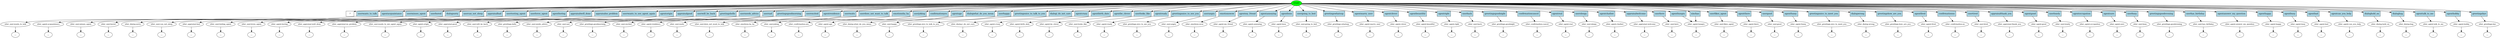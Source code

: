 digraph  {
0 [label=START, fillcolor=green, style=filled, fontsize=12, class="start active"];
1 [label="utter_user.wants_to_talk", fontsize=12, class=""];
"-3" [label="...", class=ellipsis];
2 [label="utter_agent.acquaintance", fontsize=12, class=""];
"-4" [label="...", class=ellipsis];
3 [label="utter_user.misses_agent", fontsize=12, class=""];
"-5" [label="...", class=ellipsis];
4 [label="utter_user.bored", fontsize=12, class=""];
"-6" [label="...", class=ellipsis];
5 [label="utter_dialog.sorry", fontsize=12, class=""];
"-7" [label="...", class=ellipsis];
6 [label="utter_user.can_not_sleep", fontsize=12, class=""];
"-8" [label="...", class=ellipsis];
7 [label="utter_appraisal.bad", fontsize=12, class=""];
"-9" [label="...", class=ellipsis];
8 [label="utter_user.testing_agent", fontsize=12, class=""];
"-10" [label="...", class=ellipsis];
9 [label="utter_user.loves_agent", fontsize=12, class=""];
"-11" [label="...", class=ellipsis];
10 [label="utter_agent.boring", fontsize=12, class=""];
"-12" [label="...", class=ellipsis];
11 [label="utter_appraisal.well_done", fontsize=12, class=""];
"-13" [label="...", class=ellipsis];
12 [label="utter_appraisal.no_problem", fontsize=12, class=""];
"-14" [label="...", class=ellipsis];
13 [label="utter_user.wants_to_see_agent_again", fontsize=12, class=""];
"-15" [label="...", class=ellipsis];
14 [label="utter_agent.origin", fontsize=12, class=""];
"-16" [label="...", class=ellipsis];
15 [label="utter_appraisal.good", fontsize=12, class=""];
"-17" [label="...", class=ellipsis];
16 [label="utter_user.will_be_back", fontsize=12, class=""];
"-18" [label="...", class=ellipsis];
17 [label="utter_greetings.hello", fontsize=12, class=""];
18 [label="utter_user.needs_advice", fontsize=12, class=""];
19 [label="utter_user.sad", fontsize=12, class=""];
"-21" [label="...", class=ellipsis];
20 [label="utter_greetings.goodmorning", fontsize=12, class=""];
"-22" [label="...", class=ellipsis];
21 [label="utter_user.excited", fontsize=12, class=""];
"-23" [label="...", class=ellipsis];
22 [label="utter_agent.residence", fontsize=12, class=""];
"-24" [label="...", class=ellipsis];
23 [label="utter_user.waits", fontsize=12, class=""];
"-25" [label="...", class=ellipsis];
24 [label="utter_user.does_not_want_to_talk", fontsize=12, class=""];
"-26" [label="...", class=ellipsis];
25 [label="utter_emotions.ha_ha", fontsize=12, class=""];
"-27" [label="...", class=ellipsis];
26 [label="utter_user.joking", fontsize=12, class=""];
"-28" [label="...", class=ellipsis];
27 [label="utter_confirmation.yes", fontsize=12, class=""];
"-29" [label="...", class=ellipsis];
29 [label="utter_agent.age", fontsize=12, class=""];
"-31" [label="...", class=ellipsis];
30 [label="utter_dialog.what_do_you_mean", fontsize=12, class=""];
"-32" [label="...", class=ellipsis];
31 [label="utter_user.happy", fontsize=12, class=""];
"-33" [label="...", class=ellipsis];
32 [label="utter_greetings.nice_to_talk_to_you", fontsize=12, class=""];
"-34" [label="...", class=ellipsis];
33 [label="utter_dialog.i_do_not_care", fontsize=12, class=""];
"-35" [label="...", class=ellipsis];
34 [label="utter_agent.crazy", fontsize=12, class=""];
"-36" [label="...", class=ellipsis];
35 [label="utter_agent.birth_date", fontsize=12, class=""];
"-37" [label="...", class=ellipsis];
36 [label="utter_agent.be_clever", fontsize=12, class=""];
"-38" [label="...", class=ellipsis];
"-39" [label="...", class=ellipsis];
38 [label="utter_user.looks_like", fontsize=12, class=""];
"-40" [label="...", class=ellipsis];
39 [label="utter_agent.ready", fontsize=12, class=""];
"-41" [label="...", class=ellipsis];
40 [label="utter_greetings.nice_to_see_you", fontsize=12, class=""];
"-42" [label="...", class=ellipsis];
41 [label="utter_user.angry", fontsize=12, class=""];
"-43" [label="...", class=ellipsis];
43 [label="utter_emotions.wow", fontsize=12, class=""];
"-45" [label="...", class=ellipsis];
44 [label="utter_agent.my_friend", fontsize=12, class=""];
"-46" [label="...", class=ellipsis];
45 [label="utter_agent.annoying", fontsize=12, class=""];
"-47" [label="...", class=ellipsis];
46 [label="utter_agent.boss", fontsize=12, class=""];
47 [label="utter_user.going_to_bed", fontsize=12, class=""];
"-49" [label="...", class=ellipsis];
48 [label="utter_greetings.whatsup", fontsize=12, class=""];
"-50" [label="...", class=ellipsis];
49 [label="utter_agent.marry_user", fontsize=12, class=""];
"-51" [label="...", class=ellipsis];
50 [label="utter_agent.clever", fontsize=12, class=""];
"-52" [label="...", class=ellipsis];
51 [label="utter_agent.beautiful", fontsize=12, class=""];
"-53" [label="...", class=ellipsis];
52 [label="utter_agent.right", fontsize=12, class=""];
"-54" [label="...", class=ellipsis];
53 [label="utter_user.back", fontsize=12, class=""];
"-55" [label="...", class=ellipsis];
54 [label="utter_greetings.goodnight", fontsize=12, class=""];
"-56" [label="...", class=ellipsis];
55 [label="utter_confirmation.cancel", fontsize=12, class=""];
"-57" [label="...", class=ellipsis];
56 [label="utter_agent.real", fontsize=12, class=""];
"-58" [label="...", class=ellipsis];
57 [label="utter_user.sleepy", fontsize=12, class=""];
"-59" [label="...", class=ellipsis];
58 [label="utter_agent.chatbot", fontsize=12, class=""];
"-60" [label="...", class=ellipsis];
59 [label="utter_appraisal.welcome", fontsize=12, class=""];
"-61" [label="...", class=ellipsis];
60 [label="utter_user.here", fontsize=12, class=""];
"-62" [label="...", class=ellipsis];
61 [label="utter_agent.hungry", fontsize=12, class=""];
62 [label="utter_user.likes_agent", fontsize=12, class=""];
"-64" [label="...", class=ellipsis];
63 [label="utter_agent.there", fontsize=12, class=""];
"-65" [label="...", class=ellipsis];
64 [label="utter_user.good", fontsize=12, class=""];
"-66" [label="...", class=ellipsis];
66 [label="utter_agent.funny", fontsize=12, class=""];
"-68" [label="...", class=ellipsis];
67 [label="utter_greetings.nice_to_meet_you", fontsize=12, class=""];
"-69" [label="...", class=ellipsis];
69 [label="utter_dialog.wrong", fontsize=12, class=""];
"-71" [label="...", class=ellipsis];
71 [label="utter_greetings.how_are_you", fontsize=12, class=""];
"-73" [label="...", class=ellipsis];
72 [label="utter_agent.fired", fontsize=12, class=""];
"-74" [label="...", class=ellipsis];
73 [label="utter_confirmation.no", fontsize=12, class=""];
"-75" [label="...", class=ellipsis];
"-76" [label="...", class=ellipsis];
76 [label="utter_user.tired", fontsize=12, class=""];
"-78" [label="...", class=ellipsis];
77 [label="utter_appraisal.thank_you", fontsize=12, class=""];
"-79" [label="...", class=ellipsis];
78 [label="utter_agent.good", fontsize=12, class=""];
"-80" [label="...", class=ellipsis];
79 [label="utter_user.lonely", fontsize=12, class=""];
"-81" [label="...", class=ellipsis];
80 [label="utter_agent.occupation", fontsize=12, class=""];
"-82" [label="...", class=ellipsis];
81 [label="utter_agent.sure", fontsize=12, class=""];
"-83" [label="...", class=ellipsis];
82 [label="utter_user.busy", fontsize=12, class=""];
"-84" [label="...", class=ellipsis];
83 [label="utter_greetings.goodevening", fontsize=12, class=""];
"-85" [label="...", class=ellipsis];
84 [label="utter_user.has_birthday", fontsize=12, class=""];
"-86" [label="...", class=ellipsis];
85 [label="utter_agent.answer_my_question", fontsize=12, class=""];
"-87" [label="...", class=ellipsis];
86 [label="utter_agent.happy", fontsize=12, class=""];
"-88" [label="...", class=ellipsis];
87 [label="utter_agent.busy", fontsize=12, class=""];
"-89" [label="...", class=ellipsis];
88 [label="utter_agent.bad", fontsize=12, class=""];
"-90" [label="...", class=ellipsis];
89 [label="utter_agent.can_you_help", fontsize=12, class=""];
"-91" [label="...", class=ellipsis];
90 [label="utter_dialog.hold_on", fontsize=12, class=""];
"-92" [label="...", class=ellipsis];
"-93" [label="...", class=ellipsis];
92 [label="utter_dialog.hug", fontsize=12, class=""];
"-94" [label="...", class=ellipsis];
93 [label="utter_agent.talk_to_me", fontsize=12, class=""];
"-95" [label="...", class=ellipsis];
"-96" [label="...", class=ellipsis];
95 [label="utter_agent.hobby", fontsize=12, class=""];
"-97" [label="...", class=ellipsis];
96 [label="utter_greetings.bye", fontsize=12, class=""];
"-98" [label="...", class=ellipsis];
97 [label="  ?  ", shape=rect, class="intent dashed active"];
98 [label=userwants_to_talk, shape=rect, style=filled, fillcolor=lightblue, class=intent];
99 [label=agentacquaintance, shape=rect, style=filled, fillcolor=lightblue, class=intent];
100 [label=usermisses_agent, shape=rect, style=filled, fillcolor=lightblue, class=intent];
101 [label=userbored, shape=rect, style=filled, fillcolor=lightblue, class=intent];
102 [label=dialogsorry, shape=rect, style=filled, fillcolor=lightblue, class=intent];
103 [label=usercan_not_sleep, shape=rect, style=filled, fillcolor=lightblue, class=intent];
104 [label=appraisalbad, shape=rect, style=filled, fillcolor=lightblue, class=intent];
105 [label=usertesting_agent, shape=rect, style=filled, fillcolor=lightblue, class=intent];
106 [label=userloves_agent, shape=rect, style=filled, fillcolor=lightblue, class=intent];
107 [label=agentboring, shape=rect, style=filled, fillcolor=lightblue, class=intent];
108 [label=appraisalwell_done, shape=rect, style=filled, fillcolor=lightblue, class=intent];
109 [label=appraisalno_problem, shape=rect, style=filled, fillcolor=lightblue, class=intent];
110 [label=userwants_to_see_agent_again, shape=rect, style=filled, fillcolor=lightblue, class=intent];
111 [label=agentorigin, shape=rect, style=filled, fillcolor=lightblue, class=intent];
112 [label=appraisalgood, shape=rect, style=filled, fillcolor=lightblue, class=intent];
113 [label=userwill_be_back, shape=rect, style=filled, fillcolor=lightblue, class=intent];
114 [label=greetingshello, shape=rect, style=filled, fillcolor=lightblue, class=intent];
115 [label=userneeds_advice, shape=rect, style=filled, fillcolor=lightblue, class=intent];
116 [label=usersad, shape=rect, style=filled, fillcolor=lightblue, class=intent];
117 [label=greetingsgoodmorning, shape=rect, style=filled, fillcolor=lightblue, class=intent];
118 [label=userexcited, shape=rect, style=filled, fillcolor=lightblue, class=intent];
119 [label=agentresidence, shape=rect, style=filled, fillcolor=lightblue, class=intent];
120 [label=userwaits, shape=rect, style=filled, fillcolor=lightblue, class=intent];
121 [label=userdoes_not_want_to_talk, shape=rect, style=filled, fillcolor=lightblue, class=intent];
122 [label=emotionsha_ha, shape=rect, style=filled, fillcolor=lightblue, class=intent];
123 [label=userjoking, shape=rect, style=filled, fillcolor=lightblue, class=intent];
124 [label=confirmationyes, shape=rect, style=filled, fillcolor=lightblue, class=intent];
125 [label=agentage, shape=rect, style=filled, fillcolor=lightblue, class=intent];
126 [label=dialogwhat_do_you_mean, shape=rect, style=filled, fillcolor=lightblue, class=intent];
127 [label=userhappy, shape=rect, style=filled, fillcolor=lightblue, class=intent];
128 [label=greetingsnice_to_talk_to_you, shape=rect, style=filled, fillcolor=lightblue, class=intent];
129 [label=dialogi_do_not_care, shape=rect, style=filled, fillcolor=lightblue, class=intent];
130 [label=agentcrazy, shape=rect, style=filled, fillcolor=lightblue, class=intent];
131 [label=agentbirth_date, shape=rect, style=filled, fillcolor=lightblue, class=intent];
132 [label=agentbe_clever, shape=rect, style=filled, fillcolor=lightblue, class=intent];
133 [label=userlooks_like, shape=rect, style=filled, fillcolor=lightblue, class=intent];
134 [label=agentready, shape=rect, style=filled, fillcolor=lightblue, class=intent];
135 [label=greetingsnice_to_see_you, shape=rect, style=filled, fillcolor=lightblue, class=intent];
136 [label=userangry, shape=rect, style=filled, fillcolor=lightblue, class=intent];
137 [label=emotionswow, shape=rect, style=filled, fillcolor=lightblue, class=intent];
138 [label=agentmy_friend, shape=rect, style=filled, fillcolor=lightblue, class=intent];
139 [label=agentannoying, shape=rect, style=filled, fillcolor=lightblue, class=intent];
140 [label=agentboss, shape=rect, style=filled, fillcolor=lightblue, class=intent];
141 [label=usergoing_to_bed, shape=rect, style=filled, fillcolor=lightblue, class=intent];
142 [label=greetingswhatsup, shape=rect, style=filled, fillcolor=lightblue, class=intent];
143 [label=agentmarry_user, shape=rect, style=filled, fillcolor=lightblue, class=intent];
144 [label=agentclever, shape=rect, style=filled, fillcolor=lightblue, class=intent];
145 [label=agentbeautiful, shape=rect, style=filled, fillcolor=lightblue, class=intent];
146 [label=agentright, shape=rect, style=filled, fillcolor=lightblue, class=intent];
147 [label=userback, shape=rect, style=filled, fillcolor=lightblue, class=intent];
148 [label=greetingsgoodnight, shape=rect, style=filled, fillcolor=lightblue, class=intent];
149 [label=confirmationcancel, shape=rect, style=filled, fillcolor=lightblue, class=intent];
150 [label=agentreal, shape=rect, style=filled, fillcolor=lightblue, class=intent];
151 [label=usersleepy, shape=rect, style=filled, fillcolor=lightblue, class=intent];
152 [label=agentchatbot, shape=rect, style=filled, fillcolor=lightblue, class=intent];
153 [label=appraisalwelcome, shape=rect, style=filled, fillcolor=lightblue, class=intent];
154 [label=userhere, shape=rect, style=filled, fillcolor=lightblue, class=intent];
155 [label=agenthungry, shape=rect, style=filled, fillcolor=lightblue, class=intent];
156 [label=xinchao, shape=rect, style=filled, fillcolor=lightblue, class=intent];
157 [label=userlikes_agent, shape=rect, style=filled, fillcolor=lightblue, class=intent];
158 [label=agentthere, shape=rect, style=filled, fillcolor=lightblue, class=intent];
159 [label=usergood, shape=rect, style=filled, fillcolor=lightblue, class=intent];
160 [label=agentfunny, shape=rect, style=filled, fillcolor=lightblue, class=intent];
161 [label=greetingsnice_to_meet_you, shape=rect, style=filled, fillcolor=lightblue, class=intent];
162 [label=dialogwrong, shape=rect, style=filled, fillcolor=lightblue, class=intent];
163 [label=greetingshow_are_you, shape=rect, style=filled, fillcolor=lightblue, class=intent];
164 [label=agentfired, shape=rect, style=filled, fillcolor=lightblue, class=intent];
165 [label=confirmationno, shape=rect, style=filled, fillcolor=lightblue, class=intent];
166 [label=usertired, shape=rect, style=filled, fillcolor=lightblue, class=intent];
167 [label=appraisalthank_you, shape=rect, style=filled, fillcolor=lightblue, class=intent];
168 [label=agentgood, shape=rect, style=filled, fillcolor=lightblue, class=intent];
169 [label=userlonely, shape=rect, style=filled, fillcolor=lightblue, class=intent];
170 [label=agentoccupation, shape=rect, style=filled, fillcolor=lightblue, class=intent];
171 [label=agentsure, shape=rect, style=filled, fillcolor=lightblue, class=intent];
172 [label=userbusy, shape=rect, style=filled, fillcolor=lightblue, class=intent];
173 [label=greetingsgoodevening, shape=rect, style=filled, fillcolor=lightblue, class=intent];
174 [label=userhas_birthday, shape=rect, style=filled, fillcolor=lightblue, class=intent];
175 [label=agentanswer_my_question, shape=rect, style=filled, fillcolor=lightblue, class=intent];
176 [label=agenthappy, shape=rect, style=filled, fillcolor=lightblue, class=intent];
177 [label=agentbusy, shape=rect, style=filled, fillcolor=lightblue, class=intent];
178 [label=agentbad, shape=rect, style=filled, fillcolor=lightblue, class=intent];
179 [label=agentcan_you_help, shape=rect, style=filled, fillcolor=lightblue, class=intent];
180 [label=dialoghold_on, shape=rect, style=filled, fillcolor=lightblue, class=intent];
181 [label=dialoghug, shape=rect, style=filled, fillcolor=lightblue, class=intent];
182 [label=agenttalk_to_me, shape=rect, style=filled, fillcolor=lightblue, class=intent];
183 [label=agenthobby, shape=rect, style=filled, fillcolor=lightblue, class=intent];
184 [label=greetingsbye, shape=rect, style=filled, fillcolor=lightblue, class=intent];
0 -> 97  [key=NONE, label="", class=active];
0 -> 98  [key=0, class=""];
0 -> 99  [key=0, class=""];
0 -> 100  [key=0, class=""];
0 -> 101  [key=0, class=""];
0 -> 102  [key=0, class=""];
0 -> 103  [key=0, class=""];
0 -> 104  [key=0, class=""];
0 -> 105  [key=0, class=""];
0 -> 106  [key=0, class=""];
0 -> 107  [key=0, class=""];
0 -> 108  [key=0, class=""];
0 -> 109  [key=0, class=""];
0 -> 110  [key=0, class=""];
0 -> 111  [key=0, class=""];
0 -> 112  [key=0, class=""];
0 -> 113  [key=0, class=""];
0 -> 114  [key=0, class=""];
0 -> 115  [key=0, class=""];
0 -> 116  [key=0, class=""];
0 -> 117  [key=0, class=""];
0 -> 118  [key=0, class=""];
0 -> 119  [key=0, class=""];
0 -> 120  [key=0, class=""];
0 -> 121  [key=0, class=""];
0 -> 122  [key=0, class=""];
0 -> 123  [key=0, class=""];
0 -> 124  [key=0, class=""];
0 -> 125  [key=0, class=""];
0 -> 126  [key=0, class=""];
0 -> 127  [key=0, class=""];
0 -> 128  [key=0, class=""];
0 -> 129  [key=0, class=""];
0 -> 130  [key=0, class=""];
0 -> 131  [key=0, class=""];
0 -> 132  [key=0, class=""];
0 -> 133  [key=0, class=""];
0 -> 134  [key=0, class=""];
0 -> 135  [key=0, class=""];
0 -> 136  [key=0, class=""];
0 -> 137  [key=0, class=""];
0 -> 138  [key=0, class=""];
0 -> 139  [key=0, class=""];
0 -> 140  [key=0, class=""];
0 -> 141  [key=0, class=""];
0 -> 142  [key=0, class=""];
0 -> 143  [key=0, class=""];
0 -> 144  [key=0, class=""];
0 -> 145  [key=0, class=""];
0 -> 146  [key=0, class=""];
0 -> 147  [key=0, class=""];
0 -> 148  [key=0, class=""];
0 -> 149  [key=0, class=""];
0 -> 150  [key=0, class=""];
0 -> 151  [key=0, class=""];
0 -> 152  [key=0, class=""];
0 -> 153  [key=0, class=""];
0 -> 154  [key=0, class=""];
0 -> 155  [key=0, class=""];
0 -> 156  [key=0, class=""];
0 -> 157  [key=0, class=""];
0 -> 158  [key=0, class=""];
0 -> 159  [key=0, class=""];
0 -> 160  [key=0, class=""];
0 -> 161  [key=0, class=""];
0 -> 162  [key=0, class=""];
0 -> 163  [key=0, class=""];
0 -> 164  [key=0, class=""];
0 -> 165  [key=0, class=""];
0 -> 166  [key=0, class=""];
0 -> 167  [key=0, class=""];
0 -> 168  [key=0, class=""];
0 -> 169  [key=0, class=""];
0 -> 170  [key=0, class=""];
0 -> 171  [key=0, class=""];
0 -> 172  [key=0, class=""];
0 -> 173  [key=0, class=""];
0 -> 174  [key=0, class=""];
0 -> 175  [key=0, class=""];
0 -> 176  [key=0, class=""];
0 -> 177  [key=0, class=""];
0 -> 178  [key=0, class=""];
0 -> 179  [key=0, class=""];
0 -> 180  [key=0, class=""];
0 -> 181  [key=0, class=""];
0 -> 182  [key=0, class=""];
0 -> 183  [key=0, class=""];
0 -> 184  [key=0, class=""];
1 -> "-3"  [key=NONE, label="", class=""];
2 -> "-4"  [key=NONE, label="", class=""];
3 -> "-5"  [key=NONE, label="", class=""];
4 -> "-6"  [key=NONE, label="", class=""];
5 -> "-7"  [key=NONE, label="", class=""];
6 -> "-8"  [key=NONE, label="", class=""];
7 -> "-9"  [key=NONE, label="", class=""];
8 -> "-10"  [key=NONE, label="", class=""];
9 -> "-11"  [key=NONE, label="", class=""];
10 -> "-12"  [key=NONE, label="", class=""];
11 -> "-13"  [key=NONE, label="", class=""];
12 -> "-14"  [key=NONE, label="", class=""];
13 -> "-15"  [key=NONE, label="", class=""];
14 -> "-16"  [key=NONE, label="", class=""];
15 -> "-17"  [key=NONE, label="", class=""];
16 -> "-18"  [key=NONE, label="", class=""];
17 -> "-96"  [key=NONE, label="", class=""];
18 -> "-39"  [key=NONE, label="", class=""];
19 -> "-21"  [key=NONE, label="", class=""];
20 -> "-22"  [key=NONE, label="", class=""];
21 -> "-23"  [key=NONE, label="", class=""];
22 -> "-24"  [key=NONE, label="", class=""];
23 -> "-25"  [key=NONE, label="", class=""];
24 -> "-26"  [key=NONE, label="", class=""];
25 -> "-27"  [key=NONE, label="", class=""];
26 -> "-28"  [key=NONE, label="", class=""];
27 -> "-29"  [key=NONE, label="", class=""];
29 -> "-31"  [key=NONE, label="", class=""];
30 -> "-32"  [key=NONE, label="", class=""];
31 -> "-33"  [key=NONE, label="", class=""];
32 -> "-34"  [key=NONE, label="", class=""];
33 -> "-35"  [key=NONE, label="", class=""];
34 -> "-36"  [key=NONE, label="", class=""];
35 -> "-37"  [key=NONE, label="", class=""];
36 -> "-38"  [key=NONE, label="", class=""];
38 -> "-40"  [key=NONE, label="", class=""];
39 -> "-41"  [key=NONE, label="", class=""];
40 -> "-42"  [key=NONE, label="", class=""];
41 -> "-43"  [key=NONE, label="", class=""];
43 -> "-45"  [key=NONE, label="", class=""];
44 -> "-46"  [key=NONE, label="", class=""];
45 -> "-47"  [key=NONE, label="", class=""];
46 -> "-76"  [key=NONE, label="", class=""];
47 -> "-49"  [key=NONE, label="", class=""];
48 -> "-50"  [key=NONE, label="", class=""];
49 -> "-51"  [key=NONE, label="", class=""];
50 -> "-52"  [key=NONE, label="", class=""];
51 -> "-53"  [key=NONE, label="", class=""];
52 -> "-54"  [key=NONE, label="", class=""];
53 -> "-55"  [key=NONE, label="", class=""];
54 -> "-56"  [key=NONE, label="", class=""];
55 -> "-57"  [key=NONE, label="", class=""];
56 -> "-58"  [key=NONE, label="", class=""];
57 -> "-59"  [key=NONE, label="", class=""];
58 -> "-60"  [key=NONE, label="", class=""];
59 -> "-61"  [key=NONE, label="", class=""];
60 -> "-62"  [key=NONE, label="", class=""];
61 -> "-93"  [key=NONE, label="", class=""];
62 -> "-64"  [key=NONE, label="", class=""];
63 -> "-65"  [key=NONE, label="", class=""];
64 -> "-66"  [key=NONE, label="", class=""];
66 -> "-68"  [key=NONE, label="", class=""];
67 -> "-69"  [key=NONE, label="", class=""];
69 -> "-71"  [key=NONE, label="", class=""];
71 -> "-73"  [key=NONE, label="", class=""];
72 -> "-74"  [key=NONE, label="", class=""];
73 -> "-75"  [key=NONE, label="", class=""];
76 -> "-78"  [key=NONE, label="", class=""];
77 -> "-79"  [key=NONE, label="", class=""];
78 -> "-80"  [key=NONE, label="", class=""];
79 -> "-81"  [key=NONE, label="", class=""];
80 -> "-82"  [key=NONE, label="", class=""];
81 -> "-83"  [key=NONE, label="", class=""];
82 -> "-84"  [key=NONE, label="", class=""];
83 -> "-85"  [key=NONE, label="", class=""];
84 -> "-86"  [key=NONE, label="", class=""];
85 -> "-87"  [key=NONE, label="", class=""];
86 -> "-88"  [key=NONE, label="", class=""];
87 -> "-89"  [key=NONE, label="", class=""];
88 -> "-90"  [key=NONE, label="", class=""];
89 -> "-91"  [key=NONE, label="", class=""];
90 -> "-92"  [key=NONE, label="", class=""];
92 -> "-94"  [key=NONE, label="", class=""];
93 -> "-95"  [key=NONE, label="", class=""];
95 -> "-97"  [key=NONE, label="", class=""];
96 -> "-98"  [key=NONE, label="", class=""];
98 -> 1  [key=0, class=""];
99 -> 2  [key=0, class=""];
100 -> 3  [key=0, class=""];
101 -> 4  [key=0, class=""];
102 -> 5  [key=0, class=""];
103 -> 6  [key=0, class=""];
104 -> 7  [key=0, class=""];
105 -> 8  [key=0, class=""];
106 -> 9  [key=0, class=""];
107 -> 10  [key=0, class=""];
108 -> 11  [key=0, class=""];
109 -> 12  [key=0, class=""];
110 -> 13  [key=0, class=""];
111 -> 14  [key=0, class=""];
112 -> 15  [key=0, class=""];
113 -> 16  [key=0, class=""];
114 -> 17  [key=0, class=""];
115 -> 18  [key=0, class=""];
116 -> 19  [key=0, class=""];
117 -> 20  [key=0, class=""];
118 -> 21  [key=0, class=""];
119 -> 22  [key=0, class=""];
120 -> 23  [key=0, class=""];
121 -> 24  [key=0, class=""];
122 -> 25  [key=0, class=""];
123 -> 26  [key=0, class=""];
124 -> 27  [key=0, class=""];
125 -> 29  [key=0, class=""];
126 -> 30  [key=0, class=""];
127 -> 31  [key=0, class=""];
128 -> 32  [key=0, class=""];
129 -> 33  [key=0, class=""];
130 -> 34  [key=0, class=""];
131 -> 35  [key=0, class=""];
132 -> 36  [key=0, class=""];
133 -> 38  [key=0, class=""];
134 -> 39  [key=0, class=""];
135 -> 40  [key=0, class=""];
136 -> 41  [key=0, class=""];
137 -> 43  [key=0, class=""];
138 -> 44  [key=0, class=""];
139 -> 45  [key=0, class=""];
140 -> 46  [key=0, class=""];
141 -> 47  [key=0, class=""];
142 -> 48  [key=0, class=""];
143 -> 49  [key=0, class=""];
144 -> 50  [key=0, class=""];
145 -> 51  [key=0, class=""];
146 -> 52  [key=0, class=""];
147 -> 53  [key=0, class=""];
148 -> 54  [key=0, class=""];
149 -> 55  [key=0, class=""];
150 -> 56  [key=0, class=""];
151 -> 57  [key=0, class=""];
152 -> 58  [key=0, class=""];
153 -> 59  [key=0, class=""];
154 -> 60  [key=0, class=""];
155 -> 61  [key=0, class=""];
156 -> 61  [key=0, class=""];
157 -> 62  [key=0, class=""];
158 -> 63  [key=0, class=""];
159 -> 64  [key=0, class=""];
160 -> 66  [key=0, class=""];
161 -> 67  [key=0, class=""];
162 -> 69  [key=0, class=""];
163 -> 71  [key=0, class=""];
164 -> 72  [key=0, class=""];
165 -> 73  [key=0, class=""];
166 -> 76  [key=0, class=""];
167 -> 77  [key=0, class=""];
168 -> 78  [key=0, class=""];
169 -> 79  [key=0, class=""];
170 -> 80  [key=0, class=""];
171 -> 81  [key=0, class=""];
172 -> 82  [key=0, class=""];
173 -> 83  [key=0, class=""];
174 -> 84  [key=0, class=""];
175 -> 85  [key=0, class=""];
176 -> 86  [key=0, class=""];
177 -> 87  [key=0, class=""];
178 -> 88  [key=0, class=""];
179 -> 89  [key=0, class=""];
180 -> 90  [key=0, class=""];
181 -> 92  [key=0, class=""];
182 -> 93  [key=0, class=""];
183 -> 95  [key=0, class=""];
184 -> 96  [key=0, class=""];
}
